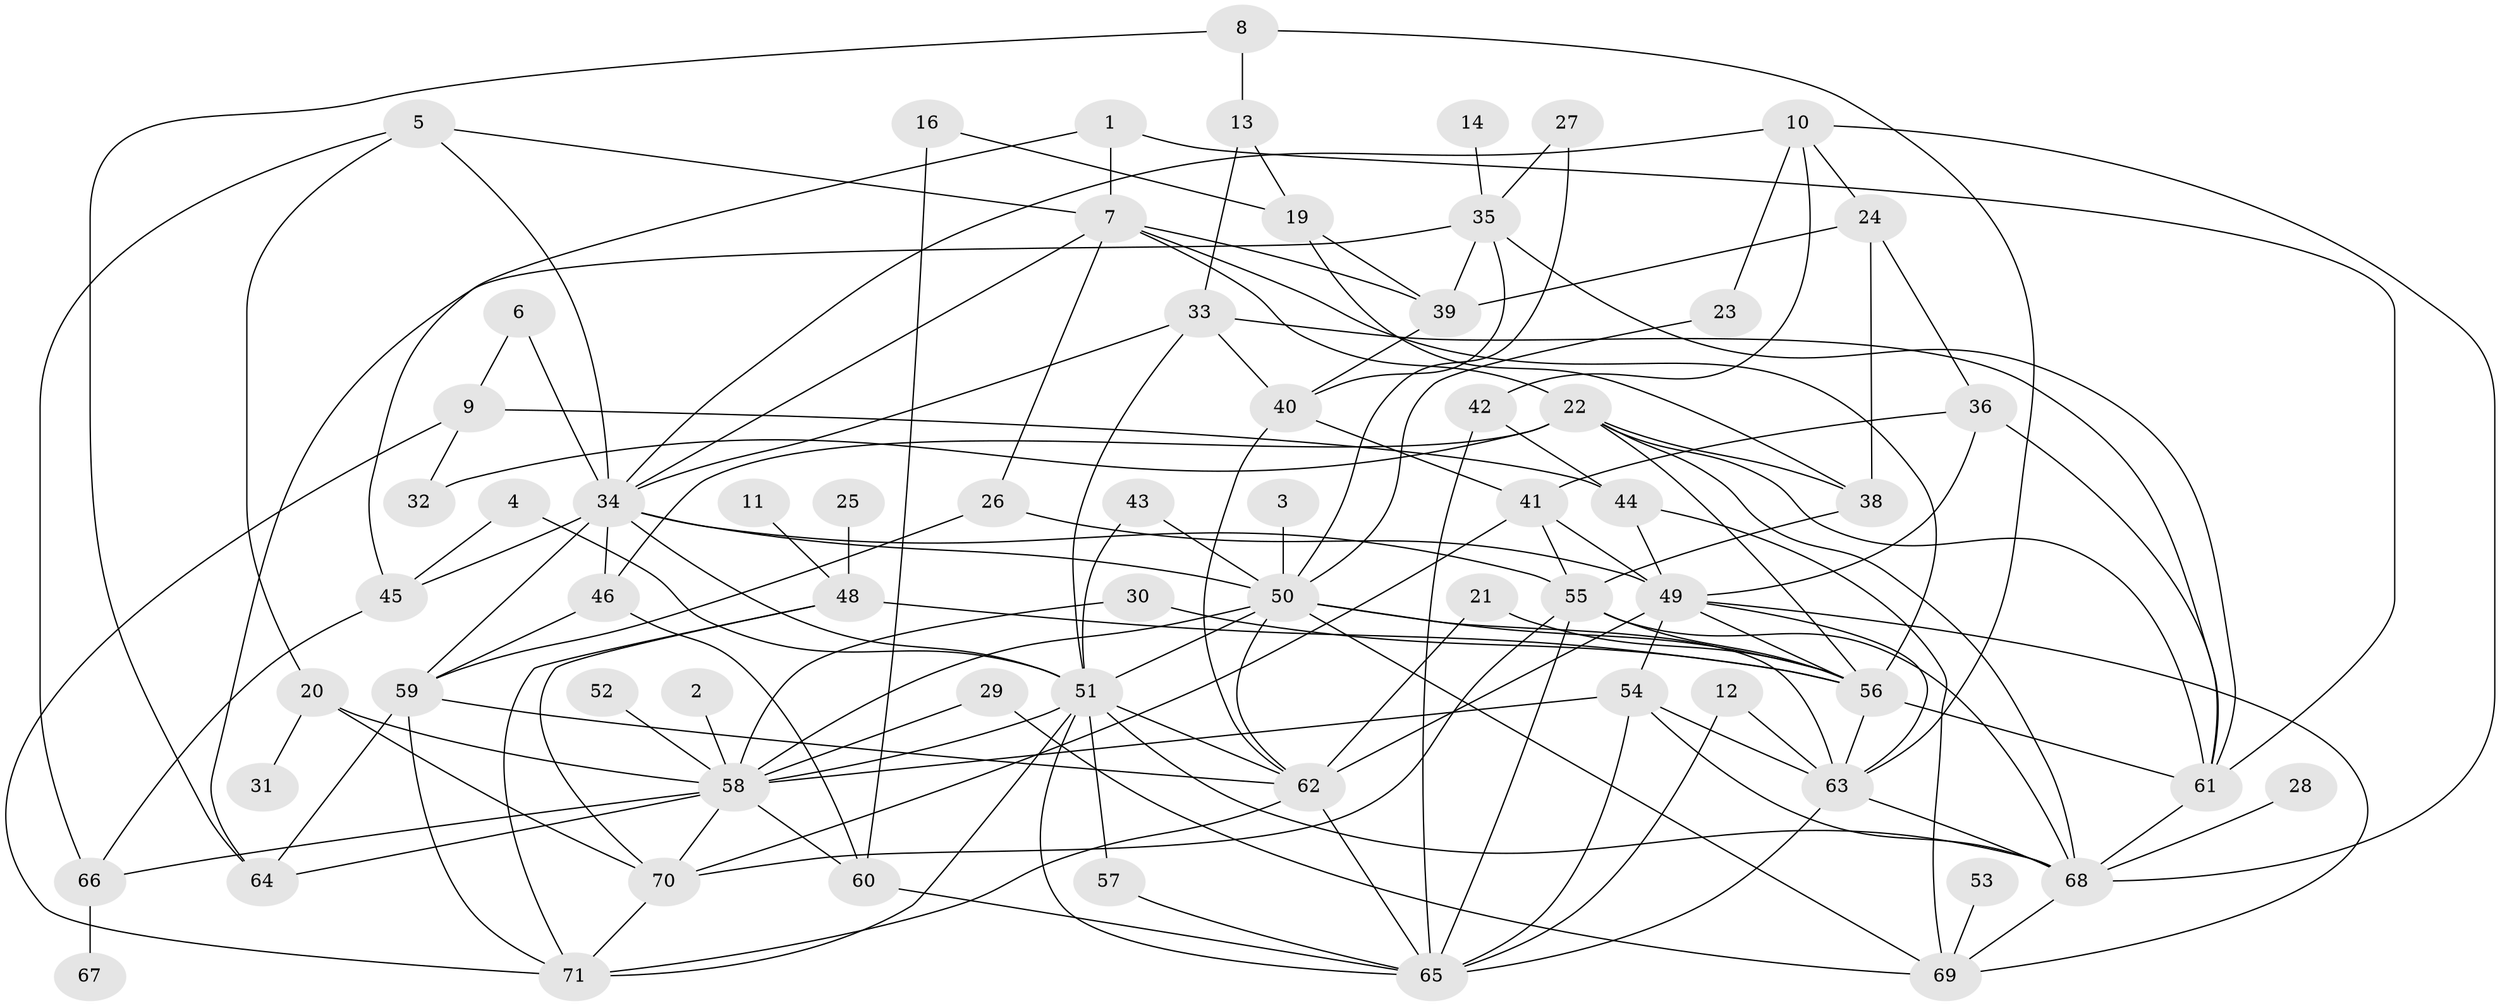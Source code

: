 // original degree distribution, {6: 0.09219858156028368, 3: 0.2198581560283688, 2: 0.2553191489361702, 1: 0.12056737588652482, 4: 0.18439716312056736, 7: 0.014184397163120567, 8: 0.014184397163120567, 5: 0.06382978723404255, 0: 0.028368794326241134, 9: 0.0070921985815602835}
// Generated by graph-tools (version 1.1) at 2025/49/03/09/25 03:49:03]
// undirected, 66 vertices, 146 edges
graph export_dot {
graph [start="1"]
  node [color=gray90,style=filled];
  1;
  2;
  3;
  4;
  5;
  6;
  7;
  8;
  9;
  10;
  11;
  12;
  13;
  14;
  16;
  19;
  20;
  21;
  22;
  23;
  24;
  25;
  26;
  27;
  28;
  29;
  30;
  31;
  32;
  33;
  34;
  35;
  36;
  38;
  39;
  40;
  41;
  42;
  43;
  44;
  45;
  46;
  48;
  49;
  50;
  51;
  52;
  53;
  54;
  55;
  56;
  57;
  58;
  59;
  60;
  61;
  62;
  63;
  64;
  65;
  66;
  67;
  68;
  69;
  70;
  71;
  1 -- 7 [weight=1.0];
  1 -- 45 [weight=1.0];
  1 -- 61 [weight=1.0];
  2 -- 58 [weight=1.0];
  3 -- 50 [weight=1.0];
  4 -- 45 [weight=1.0];
  4 -- 51 [weight=1.0];
  5 -- 7 [weight=1.0];
  5 -- 20 [weight=1.0];
  5 -- 34 [weight=1.0];
  5 -- 66 [weight=1.0];
  6 -- 9 [weight=1.0];
  6 -- 34 [weight=2.0];
  7 -- 22 [weight=1.0];
  7 -- 26 [weight=1.0];
  7 -- 34 [weight=1.0];
  7 -- 39 [weight=1.0];
  7 -- 56 [weight=1.0];
  8 -- 13 [weight=1.0];
  8 -- 63 [weight=1.0];
  8 -- 64 [weight=1.0];
  9 -- 32 [weight=1.0];
  9 -- 44 [weight=1.0];
  9 -- 71 [weight=1.0];
  10 -- 23 [weight=1.0];
  10 -- 24 [weight=1.0];
  10 -- 34 [weight=1.0];
  10 -- 42 [weight=1.0];
  10 -- 68 [weight=1.0];
  11 -- 48 [weight=1.0];
  12 -- 63 [weight=1.0];
  12 -- 65 [weight=1.0];
  13 -- 19 [weight=1.0];
  13 -- 33 [weight=1.0];
  14 -- 35 [weight=1.0];
  16 -- 19 [weight=1.0];
  16 -- 60 [weight=1.0];
  19 -- 38 [weight=1.0];
  19 -- 39 [weight=1.0];
  20 -- 31 [weight=1.0];
  20 -- 58 [weight=1.0];
  20 -- 70 [weight=1.0];
  21 -- 56 [weight=1.0];
  21 -- 62 [weight=1.0];
  22 -- 32 [weight=1.0];
  22 -- 38 [weight=1.0];
  22 -- 46 [weight=1.0];
  22 -- 56 [weight=1.0];
  22 -- 61 [weight=1.0];
  22 -- 68 [weight=1.0];
  23 -- 50 [weight=1.0];
  24 -- 36 [weight=1.0];
  24 -- 38 [weight=1.0];
  24 -- 39 [weight=1.0];
  25 -- 48 [weight=1.0];
  26 -- 49 [weight=1.0];
  26 -- 59 [weight=1.0];
  27 -- 35 [weight=1.0];
  27 -- 50 [weight=1.0];
  28 -- 68 [weight=1.0];
  29 -- 58 [weight=1.0];
  29 -- 69 [weight=1.0];
  30 -- 56 [weight=1.0];
  30 -- 58 [weight=1.0];
  33 -- 34 [weight=1.0];
  33 -- 40 [weight=1.0];
  33 -- 51 [weight=1.0];
  33 -- 61 [weight=1.0];
  34 -- 45 [weight=1.0];
  34 -- 46 [weight=1.0];
  34 -- 50 [weight=1.0];
  34 -- 51 [weight=2.0];
  34 -- 55 [weight=1.0];
  34 -- 59 [weight=1.0];
  35 -- 39 [weight=1.0];
  35 -- 40 [weight=1.0];
  35 -- 61 [weight=1.0];
  35 -- 64 [weight=1.0];
  36 -- 41 [weight=1.0];
  36 -- 49 [weight=1.0];
  36 -- 61 [weight=1.0];
  38 -- 55 [weight=2.0];
  39 -- 40 [weight=1.0];
  40 -- 41 [weight=1.0];
  40 -- 62 [weight=1.0];
  41 -- 49 [weight=1.0];
  41 -- 55 [weight=1.0];
  41 -- 70 [weight=1.0];
  42 -- 44 [weight=1.0];
  42 -- 65 [weight=1.0];
  43 -- 50 [weight=1.0];
  43 -- 51 [weight=1.0];
  44 -- 49 [weight=1.0];
  44 -- 69 [weight=1.0];
  45 -- 66 [weight=1.0];
  46 -- 59 [weight=1.0];
  46 -- 60 [weight=1.0];
  48 -- 56 [weight=1.0];
  48 -- 70 [weight=1.0];
  48 -- 71 [weight=1.0];
  49 -- 54 [weight=1.0];
  49 -- 56 [weight=1.0];
  49 -- 62 [weight=1.0];
  49 -- 63 [weight=1.0];
  49 -- 69 [weight=1.0];
  50 -- 51 [weight=1.0];
  50 -- 56 [weight=1.0];
  50 -- 58 [weight=1.0];
  50 -- 62 [weight=1.0];
  50 -- 63 [weight=1.0];
  50 -- 69 [weight=1.0];
  51 -- 57 [weight=1.0];
  51 -- 58 [weight=1.0];
  51 -- 62 [weight=1.0];
  51 -- 65 [weight=1.0];
  51 -- 68 [weight=2.0];
  51 -- 71 [weight=1.0];
  52 -- 58 [weight=1.0];
  53 -- 69 [weight=1.0];
  54 -- 58 [weight=1.0];
  54 -- 63 [weight=1.0];
  54 -- 65 [weight=1.0];
  54 -- 68 [weight=1.0];
  55 -- 56 [weight=1.0];
  55 -- 65 [weight=1.0];
  55 -- 68 [weight=1.0];
  55 -- 70 [weight=1.0];
  56 -- 61 [weight=1.0];
  56 -- 63 [weight=2.0];
  57 -- 65 [weight=1.0];
  58 -- 60 [weight=1.0];
  58 -- 64 [weight=1.0];
  58 -- 66 [weight=1.0];
  58 -- 70 [weight=1.0];
  59 -- 62 [weight=1.0];
  59 -- 64 [weight=1.0];
  59 -- 71 [weight=1.0];
  60 -- 65 [weight=1.0];
  61 -- 68 [weight=1.0];
  62 -- 65 [weight=1.0];
  62 -- 71 [weight=1.0];
  63 -- 65 [weight=1.0];
  63 -- 68 [weight=1.0];
  66 -- 67 [weight=1.0];
  68 -- 69 [weight=1.0];
  70 -- 71 [weight=1.0];
}
